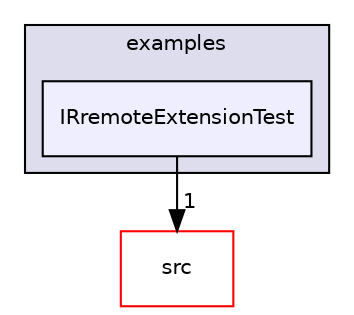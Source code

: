 digraph "lib/Arduino-IRremote/examples/IRremoteExtensionTest" {
  compound=true
  node [ fontsize="10", fontname="Helvetica"];
  edge [ labelfontsize="10", labelfontname="Helvetica"];
  subgraph clusterdir_f75d7860a5609d0d16a215e88cea0049 {
    graph [ bgcolor="#ddddee", pencolor="black", label="examples" fontname="Helvetica", fontsize="10", URL="dir_f75d7860a5609d0d16a215e88cea0049.html"]
  dir_08fb3e5dc7405e311314ac2209c4317f [shape=box, label="IRremoteExtensionTest", style="filled", fillcolor="#eeeeff", pencolor="black", URL="dir_08fb3e5dc7405e311314ac2209c4317f.html"];
  }
  dir_86452b9b23b6458ad2595ea5f184aea6 [shape=box label="src" fillcolor="white" style="filled" color="red" URL="dir_86452b9b23b6458ad2595ea5f184aea6.html"];
  dir_08fb3e5dc7405e311314ac2209c4317f->dir_86452b9b23b6458ad2595ea5f184aea6 [headlabel="1", labeldistance=1.5 headhref="dir_000007_000031.html"];
}
